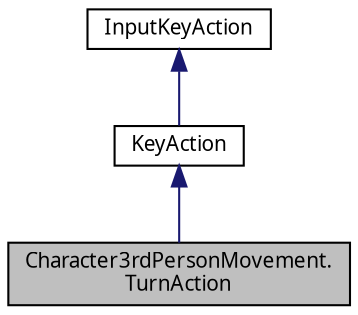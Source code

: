 digraph "Character3rdPersonMovement.TurnAction"
{
 // LATEX_PDF_SIZE
  edge [fontname="Calibrii",fontsize="10",labelfontname="Calibrii",labelfontsize="10"];
  node [fontname="Calibrii",fontsize="10",shape=record];
  Node1 [label="Character3rdPersonMovement.\lTurnAction",height=0.2,width=0.4,color="black", fillcolor="grey75", style="filled", fontcolor="black",tooltip=" "];
  Node2 -> Node1 [dir="back",color="midnightblue",fontsize="10",style="solid",fontname="Calibrii"];
  Node2 [label="KeyAction",height=0.2,width=0.4,color="black", fillcolor="white", style="filled",URL="$d5/d95/classCharacter3rdPersonMovement_1_1KeyAction.html",tooltip=" "];
  Node3 -> Node2 [dir="back",color="midnightblue",fontsize="10",style="solid",fontname="Calibrii"];
  Node3 [label="InputKeyAction",height=0.2,width=0.4,color="black", fillcolor="white", style="filled",tooltip=" "];
}
